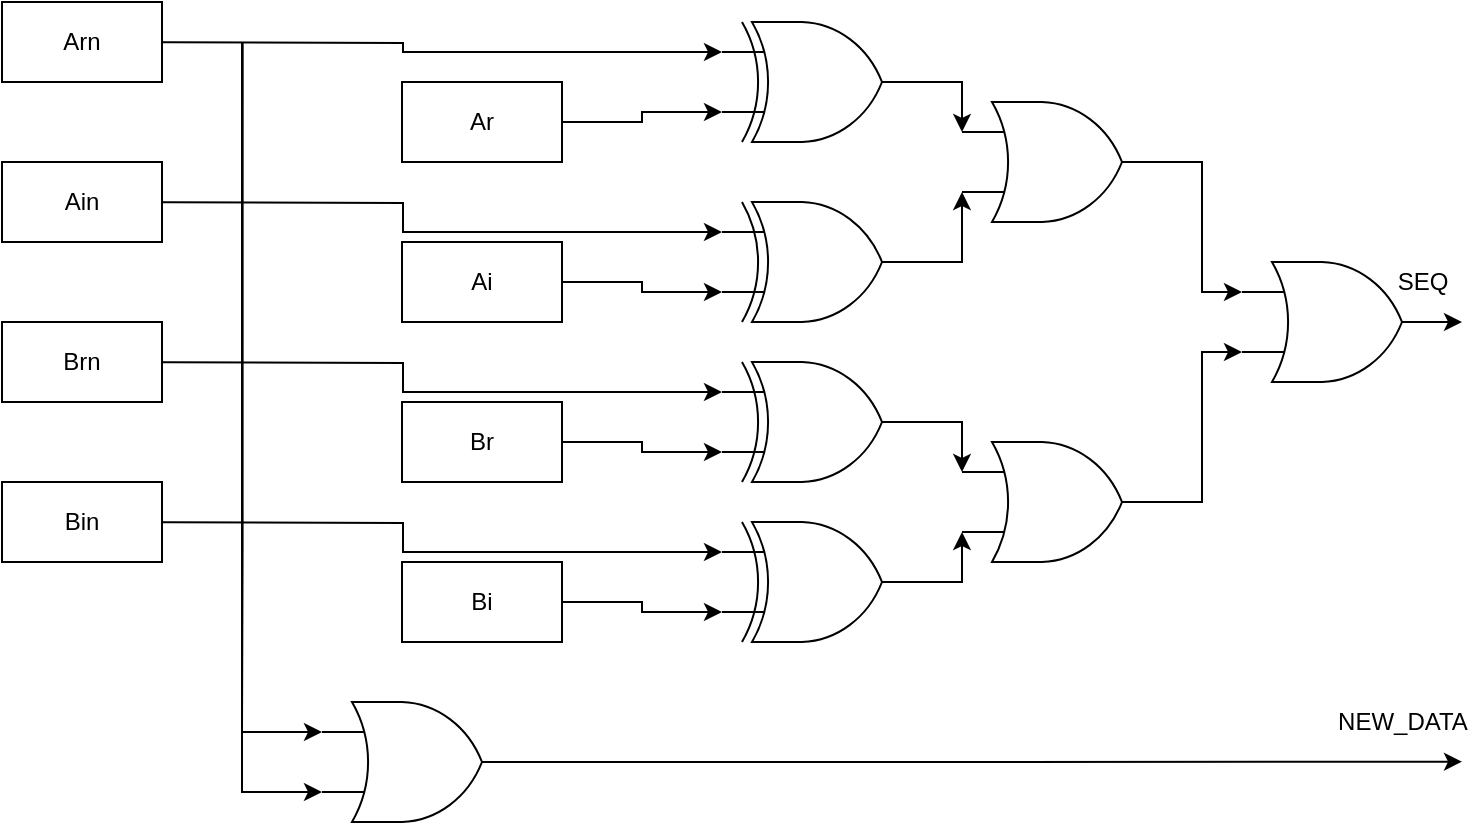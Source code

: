 <mxfile version="13.9.9" type="device"><diagram id="PugrGbInVuzRdC8RzmjB" name="Pagina-1"><mxGraphModel dx="1024" dy="601" grid="1" gridSize="10" guides="1" tooltips="1" connect="1" arrows="1" fold="1" page="1" pageScale="1" pageWidth="827" pageHeight="1169" math="0" shadow="0"><root><mxCell id="0"/><mxCell id="1" parent="0"/><mxCell id="JHcHhCInh-1gsKDDSmHK-19" style="edgeStyle=orthogonalEdgeStyle;rounded=0;orthogonalLoop=1;jettySize=auto;html=1;entryX=0;entryY=0.25;entryDx=0;entryDy=0;entryPerimeter=0;" parent="1" target="JHcHhCInh-1gsKDDSmHK-14" edge="1"><mxGeometry relative="1" as="geometry"><mxPoint x="120" y="100.0" as="sourcePoint"/></mxGeometry></mxCell><mxCell id="JHcHhCInh-1gsKDDSmHK-6" value="Arn" style="rounded=0;whiteSpace=wrap;html=1;" parent="1" vertex="1"><mxGeometry x="80" y="80" width="80" height="40" as="geometry"/></mxCell><mxCell id="JHcHhCInh-1gsKDDSmHK-21" style="edgeStyle=orthogonalEdgeStyle;rounded=0;orthogonalLoop=1;jettySize=auto;html=1;entryX=0;entryY=0.25;entryDx=0;entryDy=0;entryPerimeter=0;" parent="1" target="JHcHhCInh-1gsKDDSmHK-15" edge="1"><mxGeometry relative="1" as="geometry"><mxPoint x="120" y="180.0" as="sourcePoint"/></mxGeometry></mxCell><mxCell id="JHcHhCInh-1gsKDDSmHK-7" value="Ain" style="rounded=0;whiteSpace=wrap;html=1;" parent="1" vertex="1"><mxGeometry x="80" y="160" width="80" height="40" as="geometry"/></mxCell><mxCell id="JHcHhCInh-1gsKDDSmHK-23" style="edgeStyle=orthogonalEdgeStyle;rounded=0;orthogonalLoop=1;jettySize=auto;html=1;entryX=0;entryY=0.25;entryDx=0;entryDy=0;entryPerimeter=0;" parent="1" target="JHcHhCInh-1gsKDDSmHK-16" edge="1"><mxGeometry relative="1" as="geometry"><mxPoint x="120" y="260.0" as="sourcePoint"/></mxGeometry></mxCell><mxCell id="JHcHhCInh-1gsKDDSmHK-8" value="Brn" style="rounded=0;whiteSpace=wrap;html=1;" parent="1" vertex="1"><mxGeometry x="80" y="240" width="80" height="40" as="geometry"/></mxCell><mxCell id="JHcHhCInh-1gsKDDSmHK-25" style="edgeStyle=orthogonalEdgeStyle;rounded=0;orthogonalLoop=1;jettySize=auto;html=1;entryX=0;entryY=0.25;entryDx=0;entryDy=0;entryPerimeter=0;" parent="1" target="JHcHhCInh-1gsKDDSmHK-17" edge="1"><mxGeometry relative="1" as="geometry"><mxPoint x="120" y="340.0" as="sourcePoint"/></mxGeometry></mxCell><mxCell id="JHcHhCInh-1gsKDDSmHK-9" value="Bin" style="rounded=0;whiteSpace=wrap;html=1;" parent="1" vertex="1"><mxGeometry x="80" y="320" width="80" height="40" as="geometry"/></mxCell><mxCell id="JHcHhCInh-1gsKDDSmHK-18" style="edgeStyle=orthogonalEdgeStyle;rounded=0;orthogonalLoop=1;jettySize=auto;html=1;entryX=0;entryY=0.75;entryDx=0;entryDy=0;entryPerimeter=0;" parent="1" source="JHcHhCInh-1gsKDDSmHK-10" target="JHcHhCInh-1gsKDDSmHK-14" edge="1"><mxGeometry relative="1" as="geometry"/></mxCell><mxCell id="JHcHhCInh-1gsKDDSmHK-10" value="Ar" style="rounded=0;whiteSpace=wrap;html=1;" parent="1" vertex="1"><mxGeometry x="280" y="120" width="80" height="40" as="geometry"/></mxCell><mxCell id="JHcHhCInh-1gsKDDSmHK-20" style="edgeStyle=orthogonalEdgeStyle;rounded=0;orthogonalLoop=1;jettySize=auto;html=1;entryX=0;entryY=0.75;entryDx=0;entryDy=0;entryPerimeter=0;" parent="1" source="JHcHhCInh-1gsKDDSmHK-11" target="JHcHhCInh-1gsKDDSmHK-15" edge="1"><mxGeometry relative="1" as="geometry"/></mxCell><mxCell id="JHcHhCInh-1gsKDDSmHK-11" value="Ai" style="rounded=0;whiteSpace=wrap;html=1;" parent="1" vertex="1"><mxGeometry x="280" y="200" width="80" height="40" as="geometry"/></mxCell><mxCell id="JHcHhCInh-1gsKDDSmHK-22" style="edgeStyle=orthogonalEdgeStyle;rounded=0;orthogonalLoop=1;jettySize=auto;html=1;entryX=0;entryY=0.75;entryDx=0;entryDy=0;entryPerimeter=0;" parent="1" source="JHcHhCInh-1gsKDDSmHK-12" target="JHcHhCInh-1gsKDDSmHK-16" edge="1"><mxGeometry relative="1" as="geometry"/></mxCell><mxCell id="JHcHhCInh-1gsKDDSmHK-12" value="Br" style="rounded=0;whiteSpace=wrap;html=1;" parent="1" vertex="1"><mxGeometry x="280" y="280" width="80" height="40" as="geometry"/></mxCell><mxCell id="JHcHhCInh-1gsKDDSmHK-24" style="edgeStyle=orthogonalEdgeStyle;rounded=0;orthogonalLoop=1;jettySize=auto;html=1;entryX=0;entryY=0.75;entryDx=0;entryDy=0;entryPerimeter=0;" parent="1" source="JHcHhCInh-1gsKDDSmHK-13" target="JHcHhCInh-1gsKDDSmHK-17" edge="1"><mxGeometry relative="1" as="geometry"/></mxCell><mxCell id="JHcHhCInh-1gsKDDSmHK-13" value="Bi" style="rounded=0;whiteSpace=wrap;html=1;" parent="1" vertex="1"><mxGeometry x="280" y="360" width="80" height="40" as="geometry"/></mxCell><mxCell id="JHcHhCInh-1gsKDDSmHK-31" style="edgeStyle=orthogonalEdgeStyle;rounded=0;orthogonalLoop=1;jettySize=auto;html=1;exitX=1;exitY=0.5;exitDx=0;exitDy=0;exitPerimeter=0;entryX=0;entryY=0.25;entryDx=0;entryDy=0;entryPerimeter=0;" parent="1" source="JHcHhCInh-1gsKDDSmHK-14" target="JHcHhCInh-1gsKDDSmHK-26" edge="1"><mxGeometry relative="1" as="geometry"/></mxCell><mxCell id="JHcHhCInh-1gsKDDSmHK-14" value="" style="verticalLabelPosition=bottom;shadow=0;dashed=0;align=center;html=1;verticalAlign=top;shape=mxgraph.electrical.logic_gates.logic_gate;operation=xor;" parent="1" vertex="1"><mxGeometry x="440" y="90" width="100" height="60" as="geometry"/></mxCell><mxCell id="JHcHhCInh-1gsKDDSmHK-32" style="edgeStyle=orthogonalEdgeStyle;rounded=0;orthogonalLoop=1;jettySize=auto;html=1;exitX=1;exitY=0.5;exitDx=0;exitDy=0;exitPerimeter=0;entryX=0;entryY=0.75;entryDx=0;entryDy=0;entryPerimeter=0;" parent="1" source="JHcHhCInh-1gsKDDSmHK-15" target="JHcHhCInh-1gsKDDSmHK-26" edge="1"><mxGeometry relative="1" as="geometry"/></mxCell><mxCell id="JHcHhCInh-1gsKDDSmHK-15" value="" style="verticalLabelPosition=bottom;shadow=0;dashed=0;align=center;html=1;verticalAlign=top;shape=mxgraph.electrical.logic_gates.logic_gate;operation=xor;" parent="1" vertex="1"><mxGeometry x="440" y="180" width="100" height="60" as="geometry"/></mxCell><mxCell id="JHcHhCInh-1gsKDDSmHK-33" style="edgeStyle=orthogonalEdgeStyle;rounded=0;orthogonalLoop=1;jettySize=auto;html=1;exitX=1;exitY=0.5;exitDx=0;exitDy=0;exitPerimeter=0;entryX=0;entryY=0.25;entryDx=0;entryDy=0;entryPerimeter=0;" parent="1" source="JHcHhCInh-1gsKDDSmHK-16" target="JHcHhCInh-1gsKDDSmHK-29" edge="1"><mxGeometry relative="1" as="geometry"/></mxCell><mxCell id="JHcHhCInh-1gsKDDSmHK-16" value="" style="verticalLabelPosition=bottom;shadow=0;dashed=0;align=center;html=1;verticalAlign=top;shape=mxgraph.electrical.logic_gates.logic_gate;operation=xor;" parent="1" vertex="1"><mxGeometry x="440" y="260" width="100" height="60" as="geometry"/></mxCell><mxCell id="JHcHhCInh-1gsKDDSmHK-34" style="edgeStyle=orthogonalEdgeStyle;rounded=0;orthogonalLoop=1;jettySize=auto;html=1;exitX=1;exitY=0.5;exitDx=0;exitDy=0;exitPerimeter=0;entryX=0;entryY=0.75;entryDx=0;entryDy=0;entryPerimeter=0;" parent="1" source="JHcHhCInh-1gsKDDSmHK-17" target="JHcHhCInh-1gsKDDSmHK-29" edge="1"><mxGeometry relative="1" as="geometry"/></mxCell><mxCell id="JHcHhCInh-1gsKDDSmHK-17" value="" style="verticalLabelPosition=bottom;shadow=0;dashed=0;align=center;html=1;verticalAlign=top;shape=mxgraph.electrical.logic_gates.logic_gate;operation=xor;" parent="1" vertex="1"><mxGeometry x="440" y="340" width="100" height="60" as="geometry"/></mxCell><mxCell id="JHcHhCInh-1gsKDDSmHK-36" style="edgeStyle=orthogonalEdgeStyle;rounded=0;orthogonalLoop=1;jettySize=auto;html=1;exitX=1;exitY=0.5;exitDx=0;exitDy=0;exitPerimeter=0;entryX=0;entryY=0.25;entryDx=0;entryDy=0;entryPerimeter=0;" parent="1" source="JHcHhCInh-1gsKDDSmHK-26" target="JHcHhCInh-1gsKDDSmHK-30" edge="1"><mxGeometry relative="1" as="geometry"/></mxCell><mxCell id="JHcHhCInh-1gsKDDSmHK-26" value="" style="verticalLabelPosition=bottom;shadow=0;dashed=0;align=center;html=1;verticalAlign=top;shape=mxgraph.electrical.logic_gates.logic_gate;operation=or;" parent="1" vertex="1"><mxGeometry x="560" y="130" width="100" height="60" as="geometry"/></mxCell><mxCell id="JHcHhCInh-1gsKDDSmHK-35" style="edgeStyle=orthogonalEdgeStyle;rounded=0;orthogonalLoop=1;jettySize=auto;html=1;exitX=1;exitY=0.5;exitDx=0;exitDy=0;exitPerimeter=0;entryX=0;entryY=0.75;entryDx=0;entryDy=0;entryPerimeter=0;" parent="1" source="JHcHhCInh-1gsKDDSmHK-29" target="JHcHhCInh-1gsKDDSmHK-30" edge="1"><mxGeometry relative="1" as="geometry"/></mxCell><mxCell id="JHcHhCInh-1gsKDDSmHK-29" value="" style="verticalLabelPosition=bottom;shadow=0;dashed=0;align=center;html=1;verticalAlign=top;shape=mxgraph.electrical.logic_gates.logic_gate;operation=or;" parent="1" vertex="1"><mxGeometry x="560" y="300" width="100" height="60" as="geometry"/></mxCell><mxCell id="JHcHhCInh-1gsKDDSmHK-41" style="edgeStyle=orthogonalEdgeStyle;rounded=0;orthogonalLoop=1;jettySize=auto;html=1;exitX=1;exitY=0.5;exitDx=0;exitDy=0;exitPerimeter=0;" parent="1" source="JHcHhCInh-1gsKDDSmHK-30" edge="1"><mxGeometry relative="1" as="geometry"><mxPoint x="810" y="239.833" as="targetPoint"/></mxGeometry></mxCell><mxCell id="JHcHhCInh-1gsKDDSmHK-30" value="" style="verticalLabelPosition=bottom;shadow=0;dashed=0;align=center;html=1;verticalAlign=top;shape=mxgraph.electrical.logic_gates.logic_gate;operation=or;" parent="1" vertex="1"><mxGeometry x="700" y="210" width="100" height="60" as="geometry"/></mxCell><mxCell id="JHcHhCInh-1gsKDDSmHK-38" style="edgeStyle=orthogonalEdgeStyle;rounded=0;orthogonalLoop=1;jettySize=auto;html=1;exitX=0;exitY=0.25;exitDx=0;exitDy=0;exitPerimeter=0;entryX=0;entryY=0.25;entryDx=0;entryDy=0;entryPerimeter=0;" parent="1" target="JHcHhCInh-1gsKDDSmHK-37" edge="1"><mxGeometry relative="1" as="geometry"><mxPoint x="200.333" y="100" as="sourcePoint"/><Array as="points"><mxPoint x="200" y="350"/><mxPoint x="200" y="350"/></Array></mxGeometry></mxCell><mxCell id="JHcHhCInh-1gsKDDSmHK-39" style="edgeStyle=orthogonalEdgeStyle;rounded=0;orthogonalLoop=1;jettySize=auto;html=1;exitX=0;exitY=0.75;exitDx=0;exitDy=0;exitPerimeter=0;entryX=0;entryY=0.75;entryDx=0;entryDy=0;entryPerimeter=0;" parent="1" target="JHcHhCInh-1gsKDDSmHK-37" edge="1"><mxGeometry relative="1" as="geometry"><mxPoint x="200" y="100" as="sourcePoint"/><Array as="points"><mxPoint x="200" y="475"/></Array></mxGeometry></mxCell><mxCell id="JHcHhCInh-1gsKDDSmHK-40" style="edgeStyle=orthogonalEdgeStyle;rounded=0;orthogonalLoop=1;jettySize=auto;html=1;exitX=1;exitY=0.5;exitDx=0;exitDy=0;exitPerimeter=0;" parent="1" source="JHcHhCInh-1gsKDDSmHK-37" edge="1"><mxGeometry relative="1" as="geometry"><mxPoint x="810" y="459.833" as="targetPoint"/></mxGeometry></mxCell><mxCell id="JHcHhCInh-1gsKDDSmHK-37" value="" style="verticalLabelPosition=bottom;shadow=0;dashed=0;align=center;html=1;verticalAlign=top;shape=mxgraph.electrical.logic_gates.logic_gate;operation=or;" parent="1" vertex="1"><mxGeometry x="240" y="430" width="100" height="60" as="geometry"/></mxCell><mxCell id="4HGY_8ElPrI9RfAF1u_0-1" value="SEQ" style="text;html=1;align=center;verticalAlign=middle;resizable=0;points=[];autosize=1;" vertex="1" parent="1"><mxGeometry x="770" y="210" width="40" height="20" as="geometry"/></mxCell><mxCell id="4HGY_8ElPrI9RfAF1u_0-2" value="NEW_DATA" style="text;html=1;align=center;verticalAlign=middle;resizable=0;points=[];autosize=1;" vertex="1" parent="1"><mxGeometry x="740" y="430" width="80" height="20" as="geometry"/></mxCell></root></mxGraphModel></diagram></mxfile>